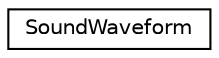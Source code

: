 digraph G
{
  edge [fontname="Helvetica",fontsize="10",labelfontname="Helvetica",labelfontsize="10"];
  node [fontname="Helvetica",fontsize="10",shape=record];
  rankdir=LR;
  Node1 [label="SoundWaveform",height=0.2,width=0.4,color="black", fillcolor="white", style="filled",URL="$dc/d99/structSoundWaveform.html"];
}
